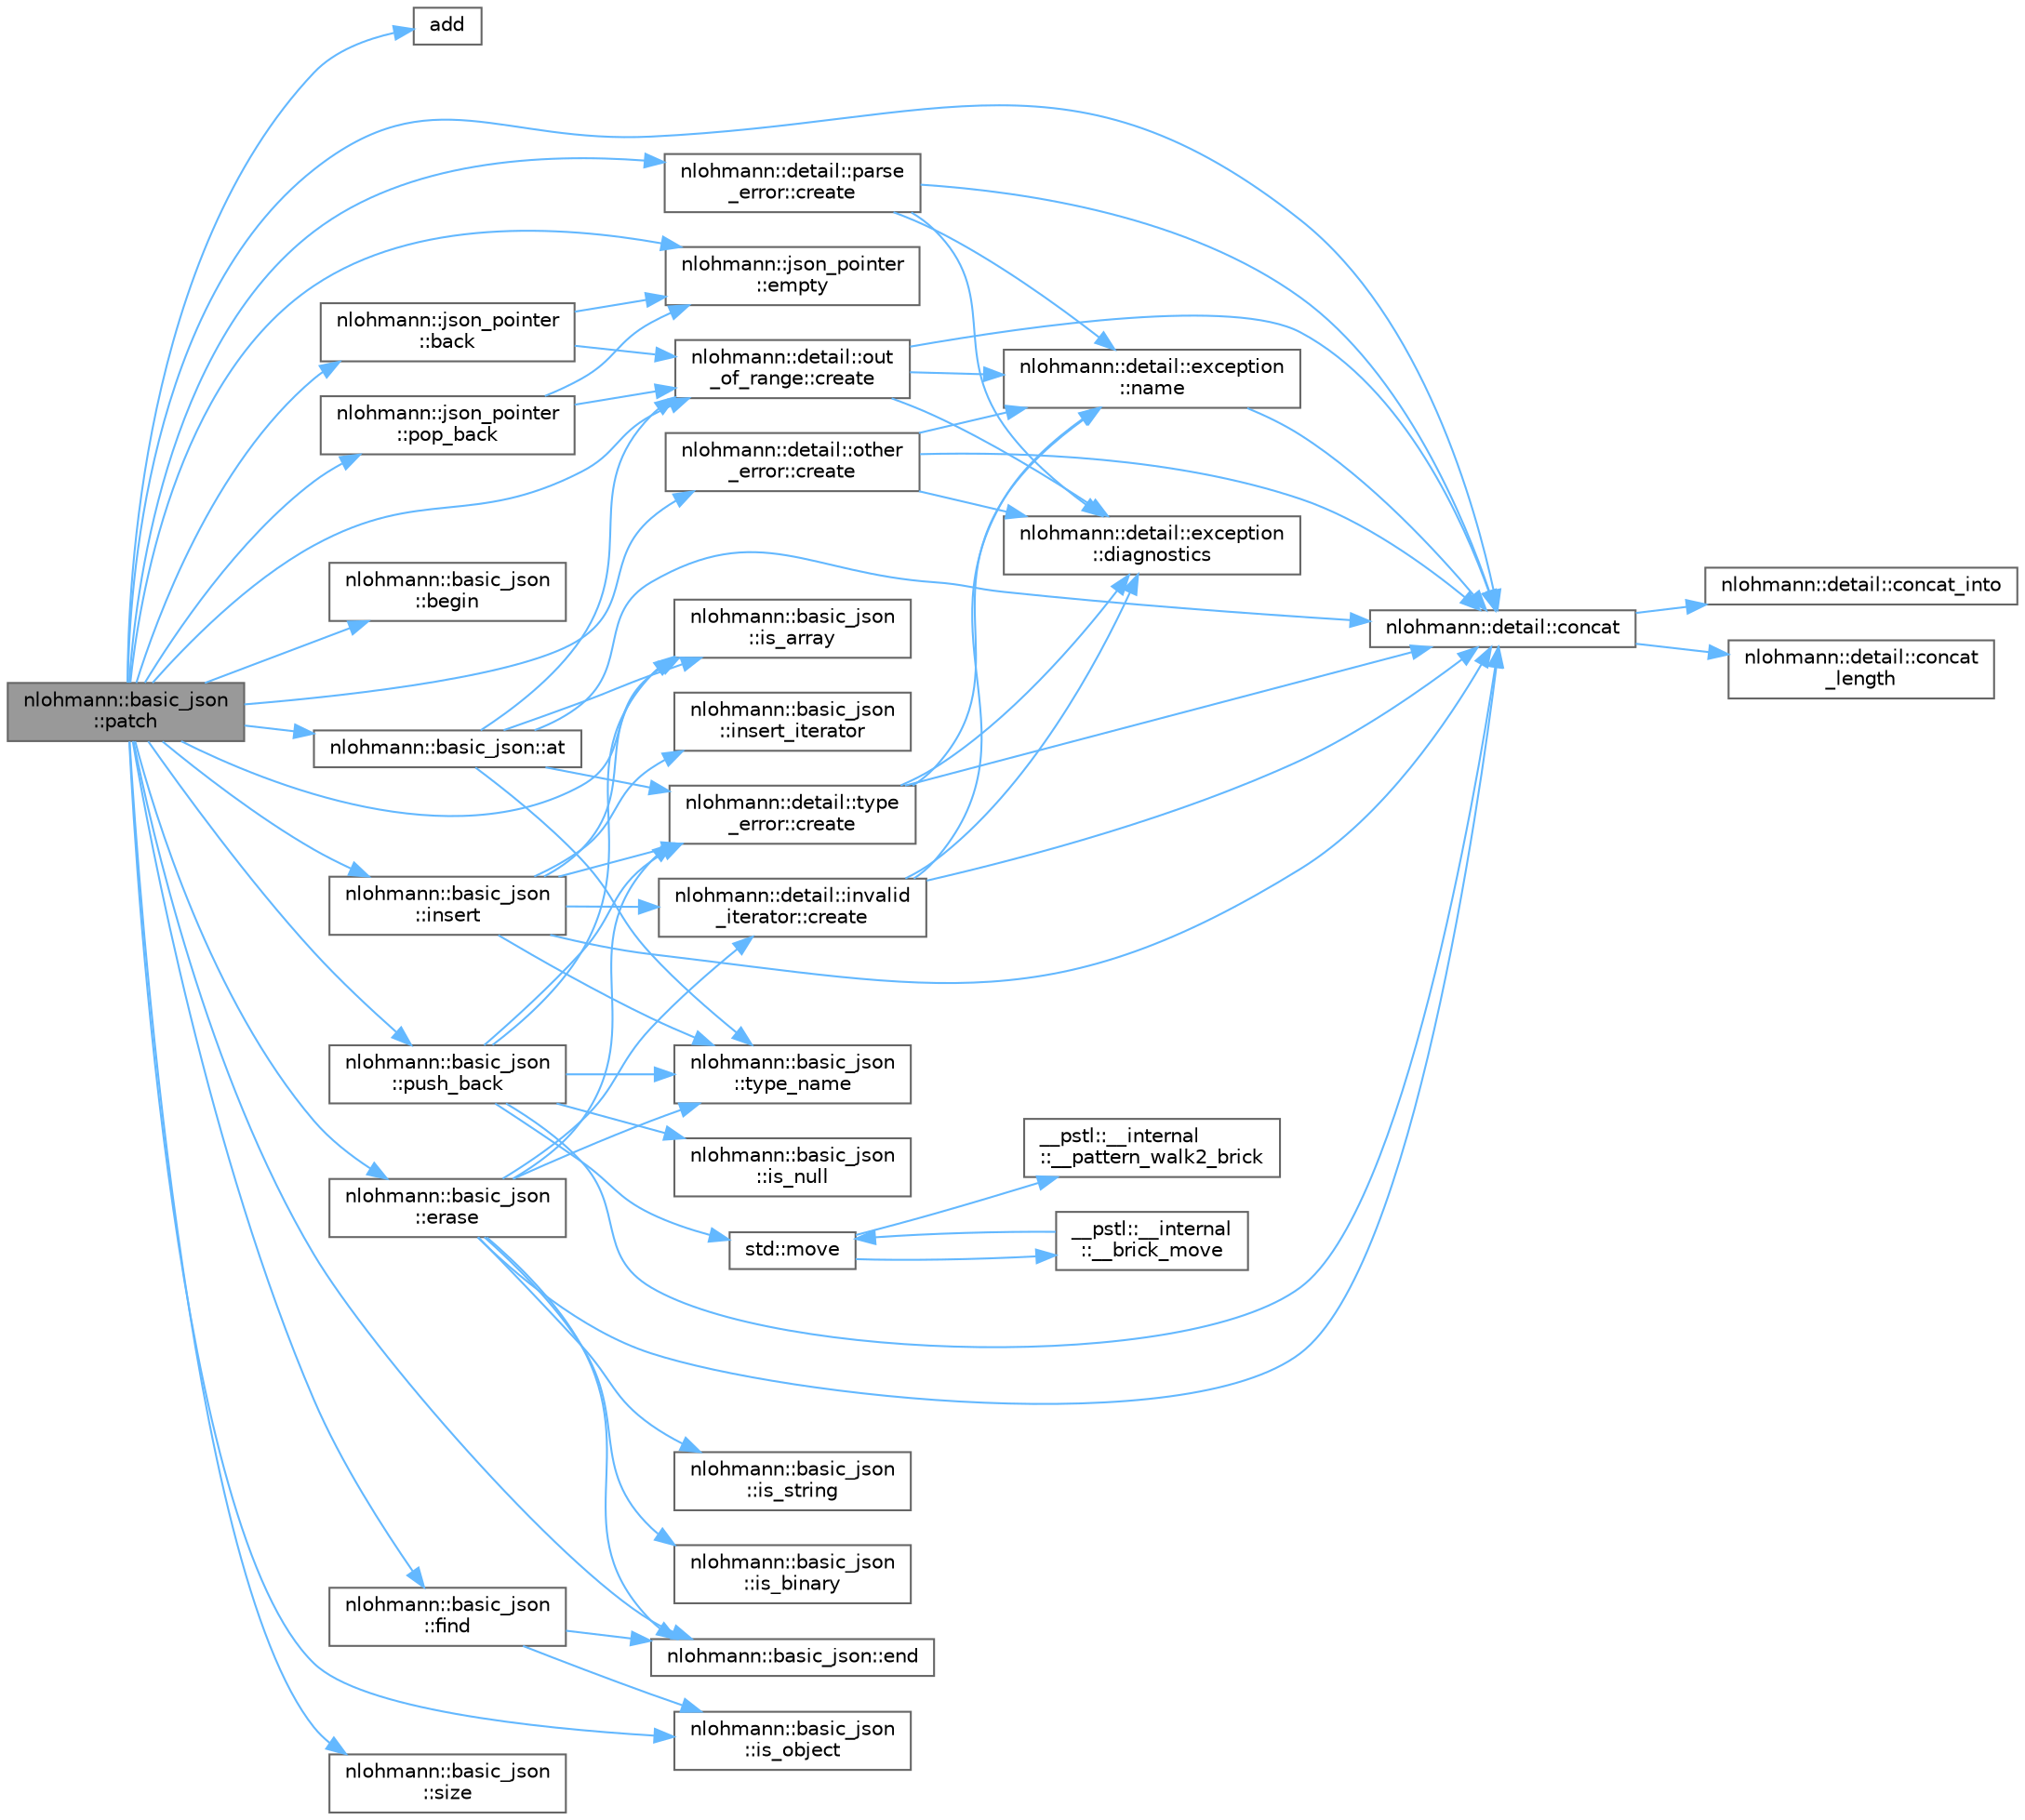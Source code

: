 digraph "nlohmann::basic_json::patch"
{
 // LATEX_PDF_SIZE
  bgcolor="transparent";
  edge [fontname=Helvetica,fontsize=10,labelfontname=Helvetica,labelfontsize=10];
  node [fontname=Helvetica,fontsize=10,shape=box,height=0.2,width=0.4];
  rankdir="LR";
  Node1 [id="Node000001",label="nlohmann::basic_json\l::patch",height=0.2,width=0.4,color="gray40", fillcolor="grey60", style="filled", fontcolor="black",tooltip="applies a JSON patch"];
  Node1 -> Node2 [id="edge139_Node000001_Node000002",color="steelblue1",style="solid",tooltip=" "];
  Node2 [id="Node000002",label="add",height=0.2,width=0.4,color="grey40", fillcolor="white", style="filled",URL="$_classes_2lib_2glm_2test_2core_2core__setup__force__size__t__length_8cpp.html#a125cf68de8b64e40ee4cede7e2b57ea2",tooltip=" "];
  Node1 -> Node3 [id="edge140_Node000001_Node000003",color="steelblue1",style="solid",tooltip=" "];
  Node3 [id="Node000003",label="nlohmann::basic_json::at",height=0.2,width=0.4,color="grey40", fillcolor="white", style="filled",URL="$classnlohmann_1_1basic__json.html#a52b18a5b7e68652c65b070900c438c6e",tooltip="access specified array element with bounds checking"];
  Node3 -> Node4 [id="edge141_Node000003_Node000004",color="steelblue1",style="solid",tooltip=" "];
  Node4 [id="Node000004",label="nlohmann::detail::concat",height=0.2,width=0.4,color="grey40", fillcolor="white", style="filled",URL="$namespacenlohmann_1_1detail.html#a988ba5d6c0412dff629c6f6d6d226fb0",tooltip=" "];
  Node4 -> Node5 [id="edge142_Node000004_Node000005",color="steelblue1",style="solid",tooltip=" "];
  Node5 [id="Node000005",label="nlohmann::detail::concat_into",height=0.2,width=0.4,color="grey40", fillcolor="white", style="filled",URL="$namespacenlohmann_1_1detail.html#a8501011f8c39fdc1451d41a17032a9c1",tooltip=" "];
  Node4 -> Node6 [id="edge143_Node000004_Node000006",color="steelblue1",style="solid",tooltip=" "];
  Node6 [id="Node000006",label="nlohmann::detail::concat\l_length",height=0.2,width=0.4,color="grey40", fillcolor="white", style="filled",URL="$namespacenlohmann_1_1detail.html#ade7da17ad4a5a2be5bc12a6427a3c207",tooltip=" "];
  Node3 -> Node7 [id="edge144_Node000003_Node000007",color="steelblue1",style="solid",tooltip=" "];
  Node7 [id="Node000007",label="nlohmann::detail::type\l_error::create",height=0.2,width=0.4,color="grey40", fillcolor="white", style="filled",URL="$classnlohmann_1_1detail_1_1type__error.html#a297461f501f827c740487a14e920a13d",tooltip=" "];
  Node7 -> Node4 [id="edge145_Node000007_Node000004",color="steelblue1",style="solid",tooltip=" "];
  Node7 -> Node8 [id="edge146_Node000007_Node000008",color="steelblue1",style="solid",tooltip=" "];
  Node8 [id="Node000008",label="nlohmann::detail::exception\l::diagnostics",height=0.2,width=0.4,color="grey40", fillcolor="white", style="filled",URL="$classnlohmann_1_1detail_1_1exception.html#a9032b2e5d344c9f1f7afef4212f0ad39",tooltip=" "];
  Node7 -> Node9 [id="edge147_Node000007_Node000009",color="steelblue1",style="solid",tooltip=" "];
  Node9 [id="Node000009",label="nlohmann::detail::exception\l::name",height=0.2,width=0.4,color="grey40", fillcolor="white", style="filled",URL="$classnlohmann_1_1detail_1_1exception.html#abf41a7e9178356314082284e6cfea278",tooltip=" "];
  Node9 -> Node4 [id="edge148_Node000009_Node000004",color="steelblue1",style="solid",tooltip=" "];
  Node3 -> Node10 [id="edge149_Node000003_Node000010",color="steelblue1",style="solid",tooltip=" "];
  Node10 [id="Node000010",label="nlohmann::detail::out\l_of_range::create",height=0.2,width=0.4,color="grey40", fillcolor="white", style="filled",URL="$classnlohmann_1_1detail_1_1out__of__range.html#a4c0af7bdbf4f20e0812900639829028e",tooltip=" "];
  Node10 -> Node4 [id="edge150_Node000010_Node000004",color="steelblue1",style="solid",tooltip=" "];
  Node10 -> Node8 [id="edge151_Node000010_Node000008",color="steelblue1",style="solid",tooltip=" "];
  Node10 -> Node9 [id="edge152_Node000010_Node000009",color="steelblue1",style="solid",tooltip=" "];
  Node3 -> Node11 [id="edge153_Node000003_Node000011",color="steelblue1",style="solid",tooltip=" "];
  Node11 [id="Node000011",label="nlohmann::basic_json\l::is_array",height=0.2,width=0.4,color="grey40", fillcolor="white", style="filled",URL="$classnlohmann_1_1basic__json.html#ab5b70d60a636b9c5e10f6c8caac60b9e",tooltip="return whether value is an array"];
  Node3 -> Node12 [id="edge154_Node000003_Node000012",color="steelblue1",style="solid",tooltip=" "];
  Node12 [id="Node000012",label="nlohmann::basic_json\l::type_name",height=0.2,width=0.4,color="grey40", fillcolor="white", style="filled",URL="$classnlohmann_1_1basic__json.html#ab8811fc4eab6091b32b34b3ac3e90474",tooltip="return the type as string"];
  Node1 -> Node13 [id="edge155_Node000001_Node000013",color="steelblue1",style="solid",tooltip=" "];
  Node13 [id="Node000013",label="nlohmann::json_pointer\l::back",height=0.2,width=0.4,color="grey40", fillcolor="white", style="filled",URL="$classnlohmann_1_1json__pointer.html#abbc006b3be9df020d85bd3c645080bca",tooltip="return last reference token"];
  Node13 -> Node10 [id="edge156_Node000013_Node000010",color="steelblue1",style="solid",tooltip=" "];
  Node13 -> Node14 [id="edge157_Node000013_Node000014",color="steelblue1",style="solid",tooltip=" "];
  Node14 [id="Node000014",label="nlohmann::json_pointer\l::empty",height=0.2,width=0.4,color="grey40", fillcolor="white", style="filled",URL="$classnlohmann_1_1json__pointer.html#a4c881fe3be1eecbeb3a5a27494d8c77b",tooltip="return whether pointer points to the root document"];
  Node1 -> Node15 [id="edge158_Node000001_Node000015",color="steelblue1",style="solid",tooltip=" "];
  Node15 [id="Node000015",label="nlohmann::basic_json\l::begin",height=0.2,width=0.4,color="grey40", fillcolor="white", style="filled",URL="$classnlohmann_1_1basic__json.html#a23b495b4c282e4afacf382f5b49af7c7",tooltip="returns an iterator to the first element"];
  Node1 -> Node4 [id="edge159_Node000001_Node000004",color="steelblue1",style="solid",tooltip=" "];
  Node1 -> Node16 [id="edge160_Node000001_Node000016",color="steelblue1",style="solid",tooltip=" "];
  Node16 [id="Node000016",label="nlohmann::detail::parse\l_error::create",height=0.2,width=0.4,color="grey40", fillcolor="white", style="filled",URL="$classnlohmann_1_1detail_1_1parse__error.html#a33f7191c381cb7220ea7245d90aded7f",tooltip="create a parse error exception"];
  Node16 -> Node4 [id="edge161_Node000016_Node000004",color="steelblue1",style="solid",tooltip=" "];
  Node16 -> Node8 [id="edge162_Node000016_Node000008",color="steelblue1",style="solid",tooltip=" "];
  Node16 -> Node9 [id="edge163_Node000016_Node000009",color="steelblue1",style="solid",tooltip=" "];
  Node1 -> Node10 [id="edge164_Node000001_Node000010",color="steelblue1",style="solid",tooltip=" "];
  Node1 -> Node17 [id="edge165_Node000001_Node000017",color="steelblue1",style="solid",tooltip=" "];
  Node17 [id="Node000017",label="nlohmann::detail::other\l_error::create",height=0.2,width=0.4,color="grey40", fillcolor="white", style="filled",URL="$classnlohmann_1_1detail_1_1other__error.html#a4ea29b55f963ecc3ee7ddda7c731a9b1",tooltip=" "];
  Node17 -> Node4 [id="edge166_Node000017_Node000004",color="steelblue1",style="solid",tooltip=" "];
  Node17 -> Node8 [id="edge167_Node000017_Node000008",color="steelblue1",style="solid",tooltip=" "];
  Node17 -> Node9 [id="edge168_Node000017_Node000009",color="steelblue1",style="solid",tooltip=" "];
  Node1 -> Node14 [id="edge169_Node000001_Node000014",color="steelblue1",style="solid",tooltip=" "];
  Node1 -> Node18 [id="edge170_Node000001_Node000018",color="steelblue1",style="solid",tooltip=" "];
  Node18 [id="Node000018",label="nlohmann::basic_json::end",height=0.2,width=0.4,color="grey40", fillcolor="white", style="filled",URL="$classnlohmann_1_1basic__json.html#a931267ec3f09eb67e4382f321b2c52bc",tooltip="returns an iterator to one past the last element"];
  Node1 -> Node19 [id="edge171_Node000001_Node000019",color="steelblue1",style="solid",tooltip=" "];
  Node19 [id="Node000019",label="nlohmann::basic_json\l::erase",height=0.2,width=0.4,color="grey40", fillcolor="white", style="filled",URL="$classnlohmann_1_1basic__json.html#a494632b69bbe1d0153d3bedad0901b8e",tooltip="remove element given an iterator"];
  Node19 -> Node4 [id="edge172_Node000019_Node000004",color="steelblue1",style="solid",tooltip=" "];
  Node19 -> Node20 [id="edge173_Node000019_Node000020",color="steelblue1",style="solid",tooltip=" "];
  Node20 [id="Node000020",label="nlohmann::detail::invalid\l_iterator::create",height=0.2,width=0.4,color="grey40", fillcolor="white", style="filled",URL="$classnlohmann_1_1detail_1_1invalid__iterator.html#af6e8410249ce3252f5e7294cd4ef0a28",tooltip=" "];
  Node20 -> Node4 [id="edge174_Node000020_Node000004",color="steelblue1",style="solid",tooltip=" "];
  Node20 -> Node8 [id="edge175_Node000020_Node000008",color="steelblue1",style="solid",tooltip=" "];
  Node20 -> Node9 [id="edge176_Node000020_Node000009",color="steelblue1",style="solid",tooltip=" "];
  Node19 -> Node7 [id="edge177_Node000019_Node000007",color="steelblue1",style="solid",tooltip=" "];
  Node19 -> Node18 [id="edge178_Node000019_Node000018",color="steelblue1",style="solid",tooltip=" "];
  Node19 -> Node21 [id="edge179_Node000019_Node000021",color="steelblue1",style="solid",tooltip=" "];
  Node21 [id="Node000021",label="nlohmann::basic_json\l::is_binary",height=0.2,width=0.4,color="grey40", fillcolor="white", style="filled",URL="$classnlohmann_1_1basic__json.html#a9576224f7b3ff812a308e7c1e784ea80",tooltip="return whether value is a binary array"];
  Node19 -> Node22 [id="edge180_Node000019_Node000022",color="steelblue1",style="solid",tooltip=" "];
  Node22 [id="Node000022",label="nlohmann::basic_json\l::is_string",height=0.2,width=0.4,color="grey40", fillcolor="white", style="filled",URL="$classnlohmann_1_1basic__json.html#ab303d17366c26fca12242c7f8def1bb7",tooltip="return whether value is a string"];
  Node19 -> Node12 [id="edge181_Node000019_Node000012",color="steelblue1",style="solid",tooltip=" "];
  Node1 -> Node23 [id="edge182_Node000001_Node000023",color="steelblue1",style="solid",tooltip=" "];
  Node23 [id="Node000023",label="nlohmann::basic_json\l::find",height=0.2,width=0.4,color="grey40", fillcolor="white", style="filled",URL="$classnlohmann_1_1basic__json.html#ae26778239430743a6298b450eb427c65",tooltip="find an element in a JSON object"];
  Node23 -> Node18 [id="edge183_Node000023_Node000018",color="steelblue1",style="solid",tooltip=" "];
  Node23 -> Node24 [id="edge184_Node000023_Node000024",color="steelblue1",style="solid",tooltip=" "];
  Node24 [id="Node000024",label="nlohmann::basic_json\l::is_object",height=0.2,width=0.4,color="grey40", fillcolor="white", style="filled",URL="$classnlohmann_1_1basic__json.html#a57e8411a770a6263d6d8f2116c37f3aa",tooltip="return whether value is an object"];
  Node1 -> Node25 [id="edge185_Node000001_Node000025",color="steelblue1",style="solid",tooltip=" "];
  Node25 [id="Node000025",label="nlohmann::basic_json\l::insert",height=0.2,width=0.4,color="grey40", fillcolor="white", style="filled",URL="$classnlohmann_1_1basic__json.html#aeb86e8478e20d95970a8b61ff01dce3b",tooltip="inserts element into array"];
  Node25 -> Node4 [id="edge186_Node000025_Node000004",color="steelblue1",style="solid",tooltip=" "];
  Node25 -> Node20 [id="edge187_Node000025_Node000020",color="steelblue1",style="solid",tooltip=" "];
  Node25 -> Node7 [id="edge188_Node000025_Node000007",color="steelblue1",style="solid",tooltip=" "];
  Node25 -> Node26 [id="edge189_Node000025_Node000026",color="steelblue1",style="solid",tooltip=" "];
  Node26 [id="Node000026",label="nlohmann::basic_json\l::insert_iterator",height=0.2,width=0.4,color="grey40", fillcolor="white", style="filled",URL="$classnlohmann_1_1basic__json.html#ab5c8034e997c5b852b92bdc6a3f70994",tooltip=" "];
  Node25 -> Node11 [id="edge190_Node000025_Node000011",color="steelblue1",style="solid",tooltip=" "];
  Node25 -> Node12 [id="edge191_Node000025_Node000012",color="steelblue1",style="solid",tooltip=" "];
  Node1 -> Node11 [id="edge192_Node000001_Node000011",color="steelblue1",style="solid",tooltip=" "];
  Node1 -> Node24 [id="edge193_Node000001_Node000024",color="steelblue1",style="solid",tooltip=" "];
  Node1 -> Node27 [id="edge194_Node000001_Node000027",color="steelblue1",style="solid",tooltip=" "];
  Node27 [id="Node000027",label="nlohmann::json_pointer\l::pop_back",height=0.2,width=0.4,color="grey40", fillcolor="white", style="filled",URL="$classnlohmann_1_1json__pointer.html#a23ec0f3f5d976a81cf387287375be57e",tooltip="remove last reference token"];
  Node27 -> Node10 [id="edge195_Node000027_Node000010",color="steelblue1",style="solid",tooltip=" "];
  Node27 -> Node14 [id="edge196_Node000027_Node000014",color="steelblue1",style="solid",tooltip=" "];
  Node1 -> Node28 [id="edge197_Node000001_Node000028",color="steelblue1",style="solid",tooltip=" "];
  Node28 [id="Node000028",label="nlohmann::basic_json\l::push_back",height=0.2,width=0.4,color="grey40", fillcolor="white", style="filled",URL="$classnlohmann_1_1basic__json.html#ab9e0253c92736db021840105d374c4c4",tooltip="add an object to an array"];
  Node28 -> Node4 [id="edge198_Node000028_Node000004",color="steelblue1",style="solid",tooltip=" "];
  Node28 -> Node7 [id="edge199_Node000028_Node000007",color="steelblue1",style="solid",tooltip=" "];
  Node28 -> Node11 [id="edge200_Node000028_Node000011",color="steelblue1",style="solid",tooltip=" "];
  Node28 -> Node29 [id="edge201_Node000028_Node000029",color="steelblue1",style="solid",tooltip=" "];
  Node29 [id="Node000029",label="nlohmann::basic_json\l::is_null",height=0.2,width=0.4,color="grey40", fillcolor="white", style="filled",URL="$classnlohmann_1_1basic__json.html#aedc7afad96292b5ab61a2e0ad3067f5f",tooltip="return whether value is null"];
  Node28 -> Node30 [id="edge202_Node000028_Node000030",color="steelblue1",style="solid",tooltip=" "];
  Node30 [id="Node000030",label="std::move",height=0.2,width=0.4,color="grey40", fillcolor="white", style="filled",URL="$namespacestd.html#ac7095819f6a8da64d69b1ee3029c52be",tooltip=" "];
  Node30 -> Node31 [id="edge203_Node000030_Node000031",color="steelblue1",style="solid",tooltip=" "];
  Node31 [id="Node000031",label="__pstl::__internal\l::__brick_move",height=0.2,width=0.4,color="grey40", fillcolor="white", style="filled",URL="$namespace____pstl_1_1____internal.html#a6d4b0add6bd0d4764ea4e41cde92d975",tooltip=" "];
  Node31 -> Node30 [id="edge204_Node000031_Node000030",color="steelblue1",style="solid",tooltip=" "];
  Node30 -> Node32 [id="edge205_Node000030_Node000032",color="steelblue1",style="solid",tooltip=" "];
  Node32 [id="Node000032",label="__pstl::__internal\l::__pattern_walk2_brick",height=0.2,width=0.4,color="grey40", fillcolor="white", style="filled",URL="$namespace____pstl_1_1____internal.html#a28e6956cf2cd3d8cfe4949d41a700cc5",tooltip=" "];
  Node28 -> Node12 [id="edge206_Node000028_Node000012",color="steelblue1",style="solid",tooltip=" "];
  Node1 -> Node33 [id="edge207_Node000001_Node000033",color="steelblue1",style="solid",tooltip=" "];
  Node33 [id="Node000033",label="nlohmann::basic_json\l::size",height=0.2,width=0.4,color="grey40", fillcolor="white", style="filled",URL="$classnlohmann_1_1basic__json.html#a33c7c8638bb0b12e6d1b69d8106dd2e0",tooltip="returns the number of elements"];
}
